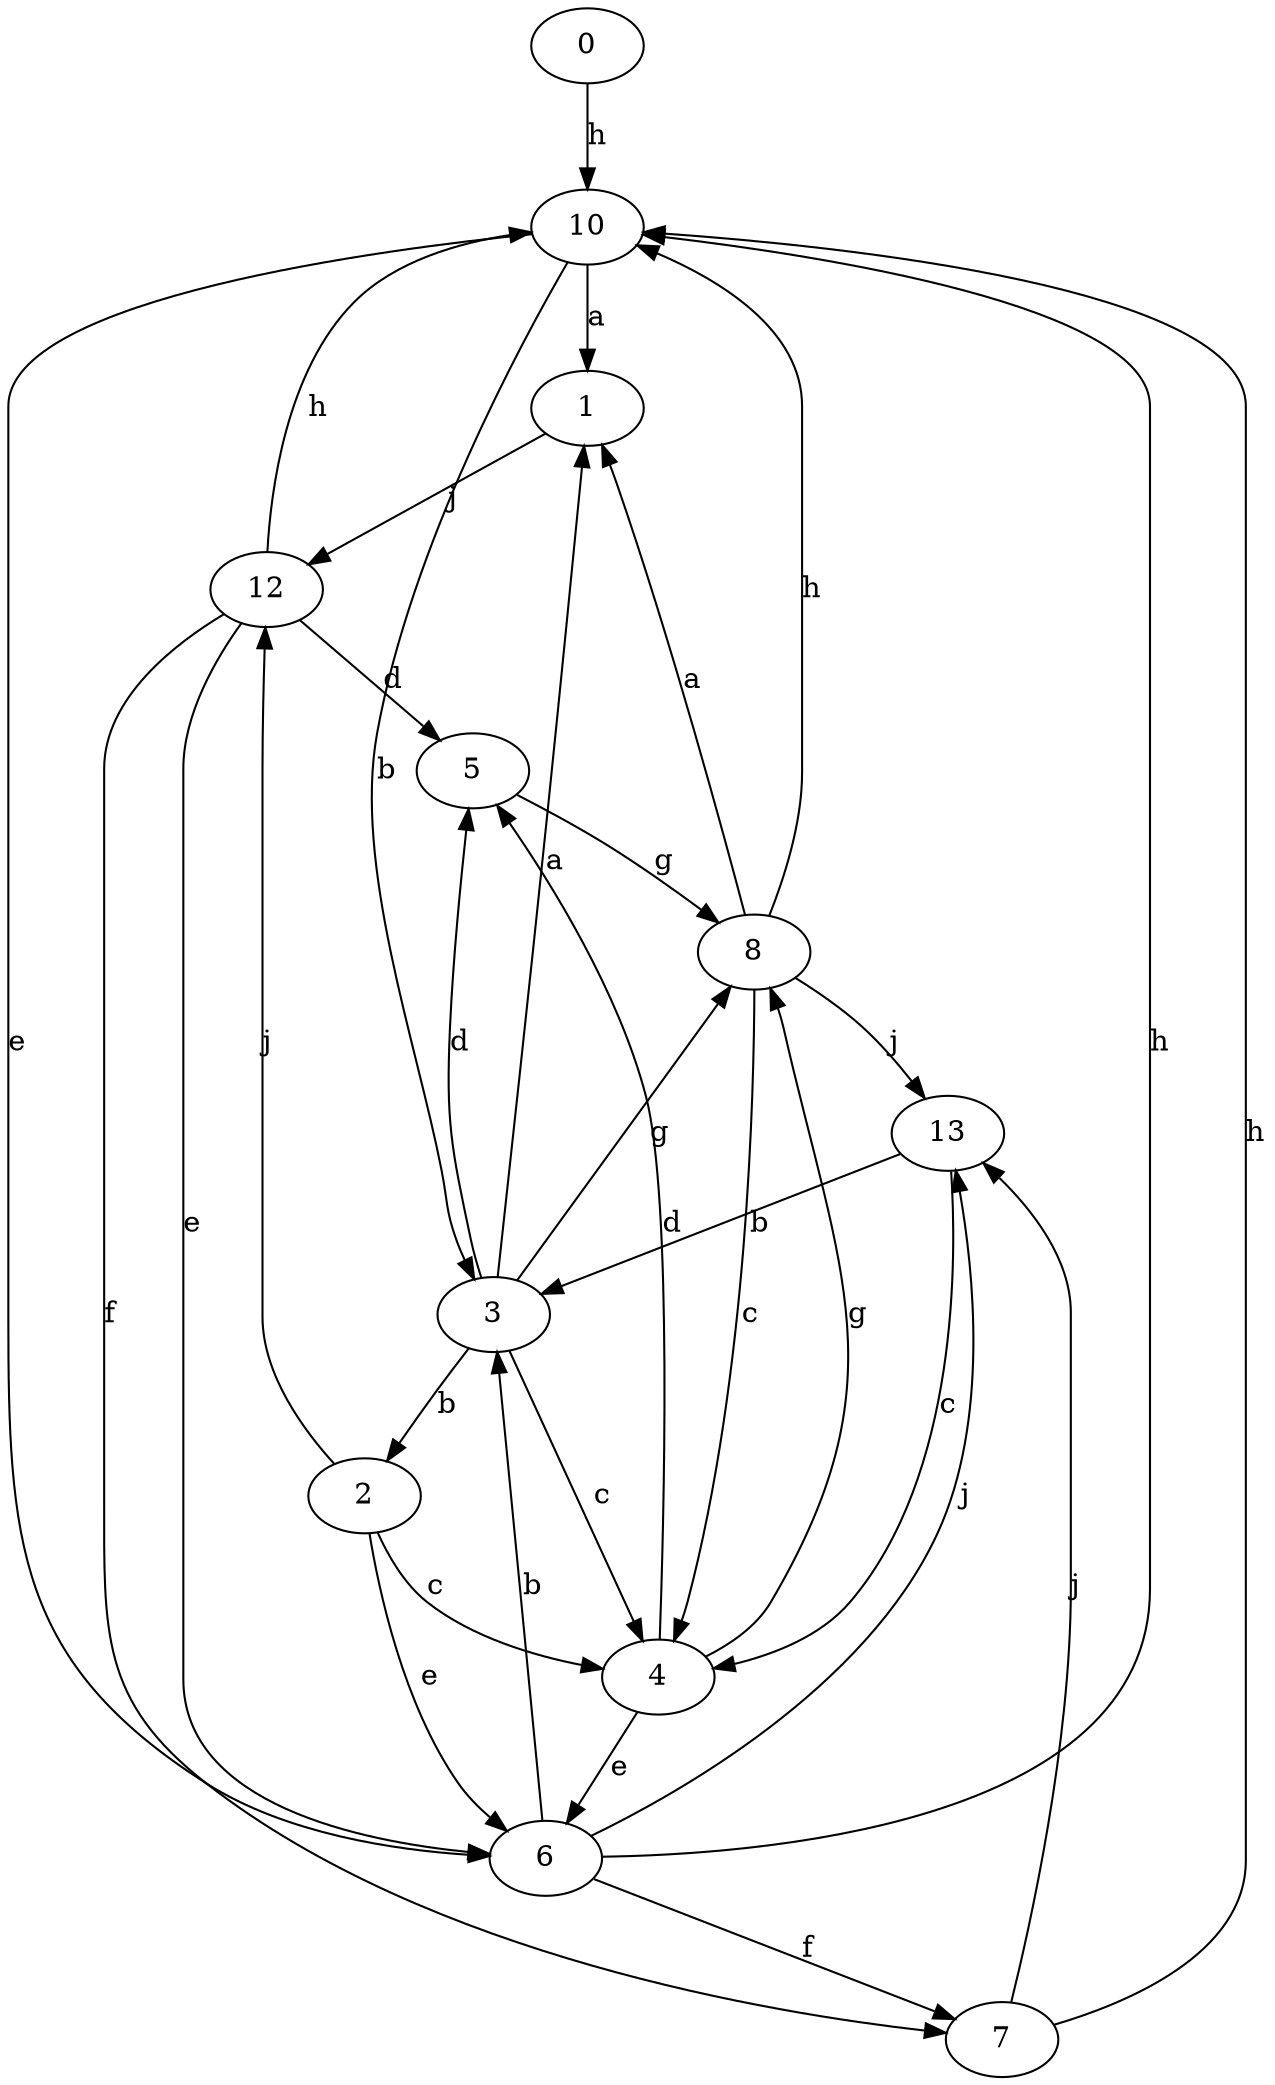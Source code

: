 strict digraph  {
0;
1;
2;
3;
4;
5;
6;
7;
8;
10;
12;
13;
0 -> 10  [label=h];
1 -> 12  [label=j];
2 -> 4  [label=c];
2 -> 6  [label=e];
2 -> 12  [label=j];
3 -> 1  [label=a];
3 -> 2  [label=b];
3 -> 4  [label=c];
3 -> 5  [label=d];
3 -> 8  [label=g];
4 -> 5  [label=d];
4 -> 6  [label=e];
4 -> 8  [label=g];
5 -> 8  [label=g];
6 -> 3  [label=b];
6 -> 7  [label=f];
6 -> 10  [label=h];
6 -> 13  [label=j];
7 -> 10  [label=h];
7 -> 13  [label=j];
8 -> 1  [label=a];
8 -> 4  [label=c];
8 -> 10  [label=h];
8 -> 13  [label=j];
10 -> 1  [label=a];
10 -> 3  [label=b];
10 -> 6  [label=e];
12 -> 5  [label=d];
12 -> 6  [label=e];
12 -> 7  [label=f];
12 -> 10  [label=h];
13 -> 3  [label=b];
13 -> 4  [label=c];
}
